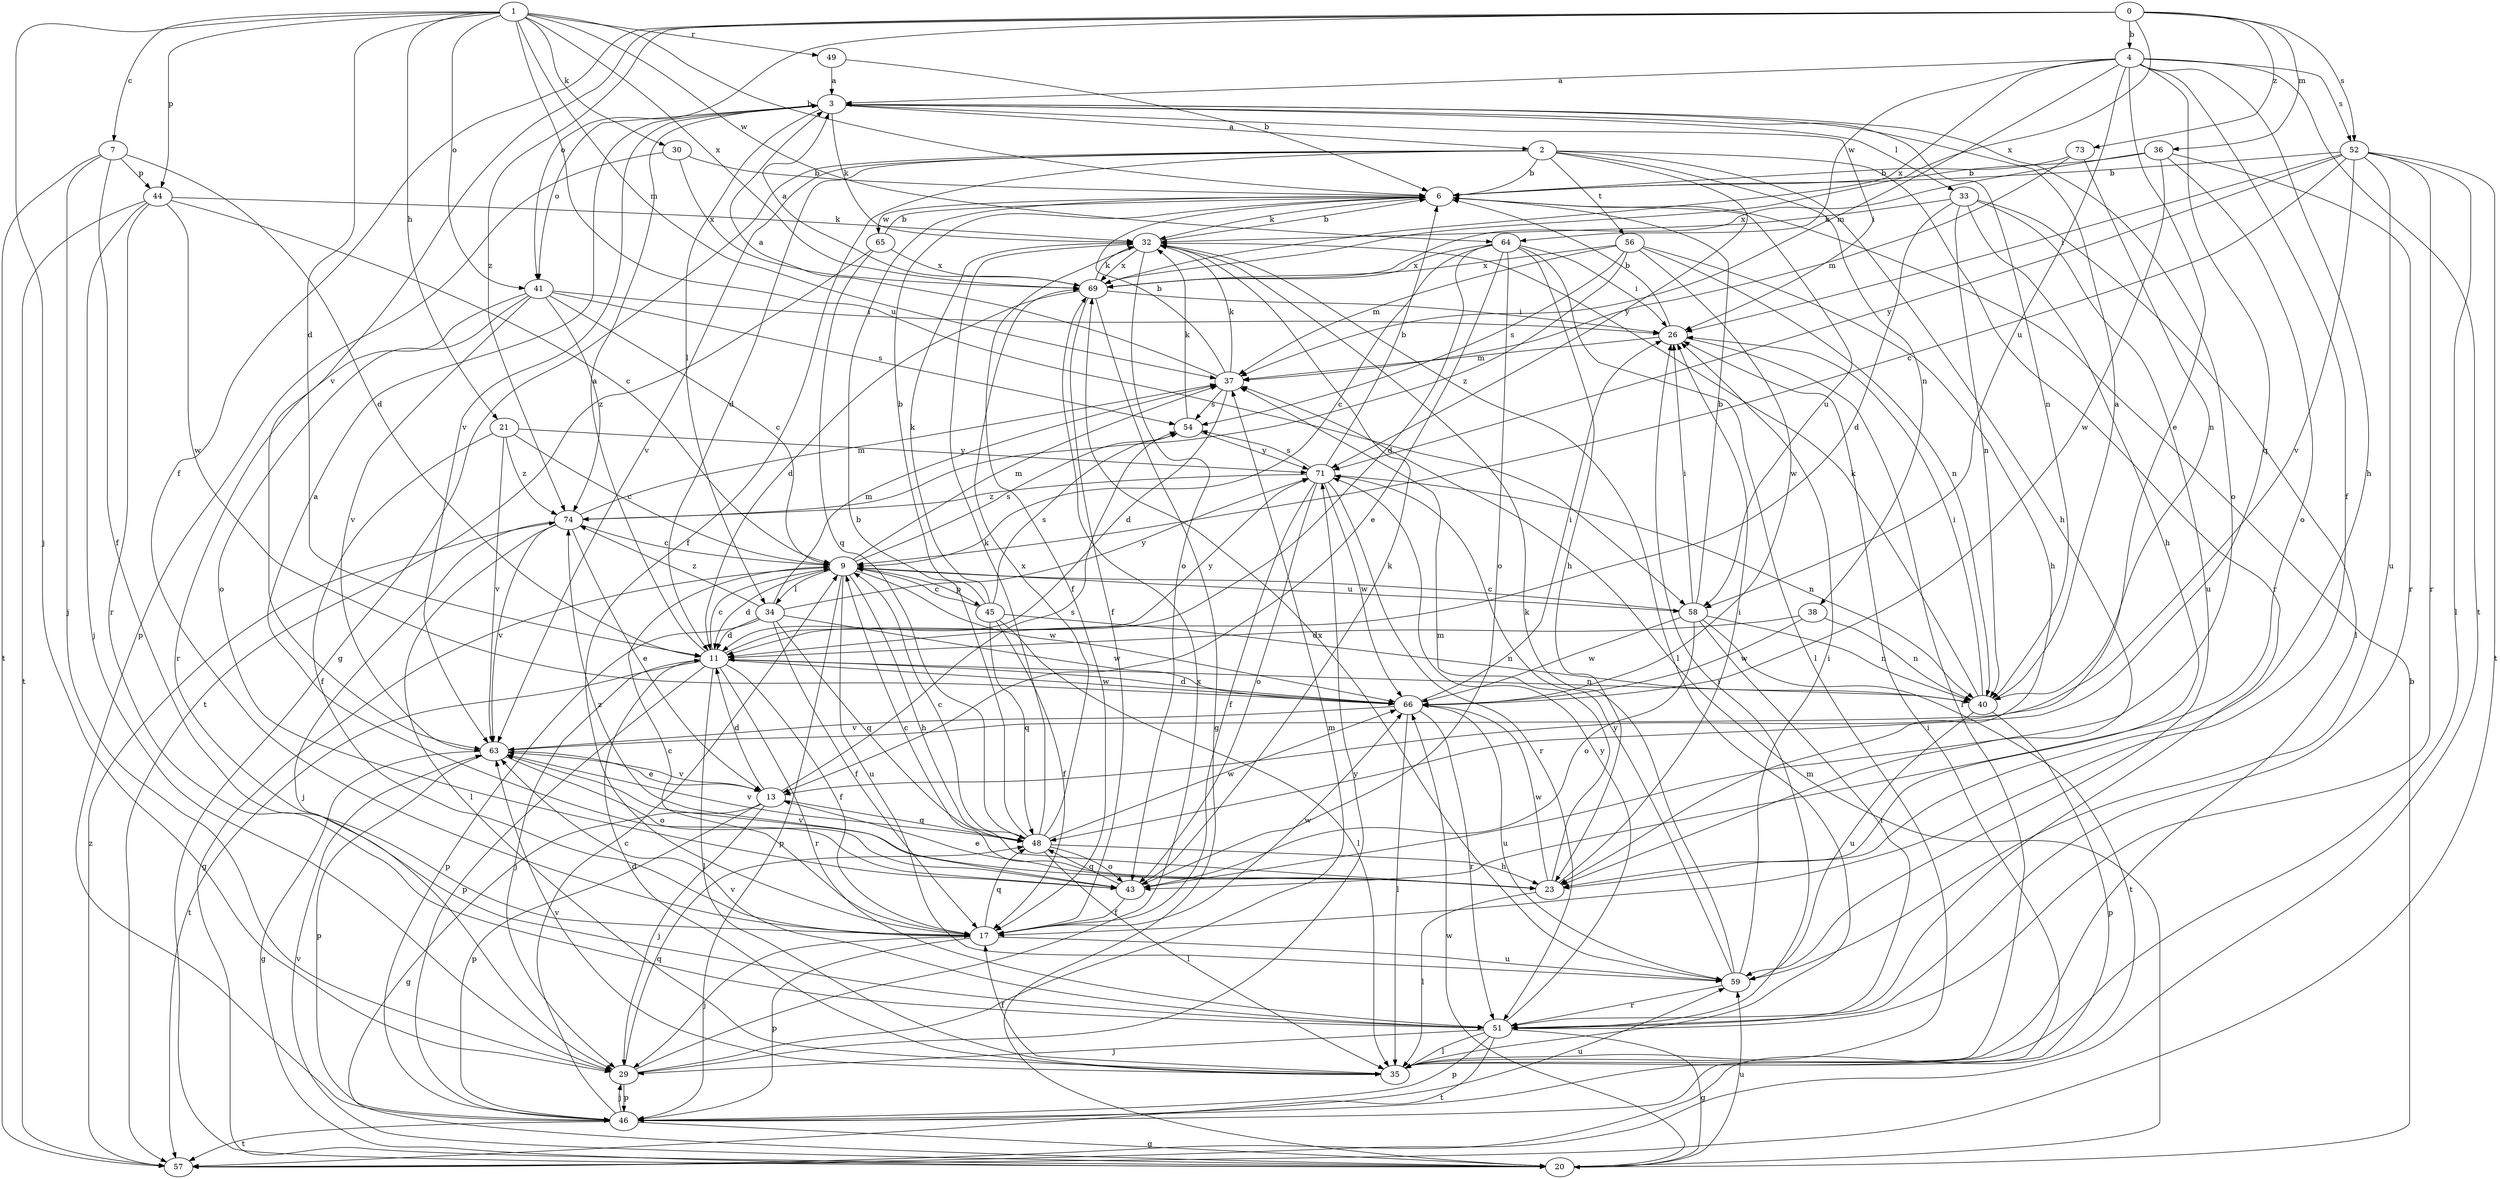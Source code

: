 strict digraph  {
0;
1;
2;
3;
4;
6;
7;
9;
11;
13;
17;
20;
21;
23;
26;
29;
30;
32;
33;
34;
35;
36;
37;
38;
40;
41;
43;
44;
45;
46;
48;
49;
51;
52;
54;
56;
57;
58;
59;
63;
64;
65;
66;
69;
71;
73;
74;
0 -> 4  [label=b];
0 -> 17  [label=f];
0 -> 36  [label=m];
0 -> 41  [label=o];
0 -> 52  [label=s];
0 -> 63  [label=v];
0 -> 69  [label=x];
0 -> 73  [label=z];
0 -> 74  [label=z];
1 -> 6  [label=b];
1 -> 7  [label=c];
1 -> 11  [label=d];
1 -> 21  [label=h];
1 -> 29  [label=j];
1 -> 30  [label=k];
1 -> 37  [label=m];
1 -> 41  [label=o];
1 -> 44  [label=p];
1 -> 49  [label=r];
1 -> 58  [label=u];
1 -> 64  [label=w];
1 -> 69  [label=x];
2 -> 6  [label=b];
2 -> 11  [label=d];
2 -> 17  [label=f];
2 -> 20  [label=g];
2 -> 23  [label=h];
2 -> 38  [label=n];
2 -> 51  [label=r];
2 -> 56  [label=t];
2 -> 63  [label=v];
2 -> 71  [label=y];
3 -> 2  [label=a];
3 -> 26  [label=i];
3 -> 32  [label=k];
3 -> 33  [label=l];
3 -> 34  [label=l];
3 -> 40  [label=n];
3 -> 41  [label=o];
3 -> 43  [label=o];
3 -> 63  [label=v];
4 -> 3  [label=a];
4 -> 13  [label=e];
4 -> 17  [label=f];
4 -> 23  [label=h];
4 -> 37  [label=m];
4 -> 48  [label=q];
4 -> 52  [label=s];
4 -> 57  [label=t];
4 -> 58  [label=u];
4 -> 64  [label=w];
4 -> 69  [label=x];
6 -> 32  [label=k];
6 -> 58  [label=u];
6 -> 65  [label=w];
7 -> 11  [label=d];
7 -> 17  [label=f];
7 -> 29  [label=j];
7 -> 44  [label=p];
7 -> 57  [label=t];
9 -> 11  [label=d];
9 -> 20  [label=g];
9 -> 23  [label=h];
9 -> 34  [label=l];
9 -> 37  [label=m];
9 -> 45  [label=p];
9 -> 46  [label=p];
9 -> 54  [label=s];
9 -> 58  [label=u];
9 -> 59  [label=u];
9 -> 66  [label=w];
11 -> 3  [label=a];
11 -> 9  [label=c];
11 -> 17  [label=f];
11 -> 29  [label=j];
11 -> 35  [label=l];
11 -> 40  [label=n];
11 -> 46  [label=p];
11 -> 51  [label=r];
11 -> 57  [label=t];
11 -> 66  [label=w];
11 -> 71  [label=y];
13 -> 11  [label=d];
13 -> 20  [label=g];
13 -> 29  [label=j];
13 -> 46  [label=p];
13 -> 48  [label=q];
13 -> 54  [label=s];
13 -> 63  [label=v];
17 -> 9  [label=c];
17 -> 29  [label=j];
17 -> 46  [label=p];
17 -> 48  [label=q];
17 -> 59  [label=u];
17 -> 66  [label=w];
20 -> 6  [label=b];
20 -> 37  [label=m];
20 -> 59  [label=u];
20 -> 63  [label=v];
20 -> 66  [label=w];
21 -> 9  [label=c];
21 -> 17  [label=f];
21 -> 63  [label=v];
21 -> 71  [label=y];
21 -> 74  [label=z];
23 -> 9  [label=c];
23 -> 13  [label=e];
23 -> 26  [label=i];
23 -> 35  [label=l];
23 -> 37  [label=m];
23 -> 63  [label=v];
23 -> 66  [label=w];
26 -> 6  [label=b];
26 -> 35  [label=l];
26 -> 37  [label=m];
29 -> 37  [label=m];
29 -> 46  [label=p];
29 -> 48  [label=q];
29 -> 69  [label=x];
29 -> 71  [label=y];
30 -> 6  [label=b];
30 -> 46  [label=p];
30 -> 69  [label=x];
32 -> 6  [label=b];
32 -> 17  [label=f];
32 -> 35  [label=l];
32 -> 43  [label=o];
32 -> 69  [label=x];
33 -> 11  [label=d];
33 -> 23  [label=h];
33 -> 32  [label=k];
33 -> 35  [label=l];
33 -> 40  [label=n];
33 -> 59  [label=u];
34 -> 11  [label=d];
34 -> 17  [label=f];
34 -> 37  [label=m];
34 -> 46  [label=p];
34 -> 48  [label=q];
34 -> 66  [label=w];
34 -> 71  [label=y];
34 -> 74  [label=z];
35 -> 11  [label=d];
35 -> 17  [label=f];
35 -> 63  [label=v];
36 -> 6  [label=b];
36 -> 43  [label=o];
36 -> 51  [label=r];
36 -> 66  [label=w];
36 -> 69  [label=x];
37 -> 3  [label=a];
37 -> 6  [label=b];
37 -> 11  [label=d];
37 -> 32  [label=k];
37 -> 54  [label=s];
38 -> 11  [label=d];
38 -> 40  [label=n];
38 -> 66  [label=w];
40 -> 3  [label=a];
40 -> 26  [label=i];
40 -> 32  [label=k];
40 -> 46  [label=p];
40 -> 59  [label=u];
41 -> 9  [label=c];
41 -> 26  [label=i];
41 -> 43  [label=o];
41 -> 51  [label=r];
41 -> 54  [label=s];
41 -> 63  [label=v];
41 -> 74  [label=z];
43 -> 3  [label=a];
43 -> 17  [label=f];
43 -> 32  [label=k];
43 -> 48  [label=q];
43 -> 74  [label=z];
44 -> 9  [label=c];
44 -> 29  [label=j];
44 -> 32  [label=k];
44 -> 51  [label=r];
44 -> 57  [label=t];
44 -> 66  [label=w];
45 -> 6  [label=b];
45 -> 9  [label=c];
45 -> 17  [label=f];
45 -> 32  [label=k];
45 -> 35  [label=l];
45 -> 40  [label=n];
45 -> 48  [label=q];
45 -> 54  [label=s];
46 -> 9  [label=c];
46 -> 20  [label=g];
46 -> 26  [label=i];
46 -> 29  [label=j];
46 -> 57  [label=t];
46 -> 59  [label=u];
48 -> 6  [label=b];
48 -> 9  [label=c];
48 -> 23  [label=h];
48 -> 32  [label=k];
48 -> 35  [label=l];
48 -> 43  [label=o];
48 -> 63  [label=v];
48 -> 66  [label=w];
48 -> 69  [label=x];
49 -> 3  [label=a];
49 -> 6  [label=b];
51 -> 20  [label=g];
51 -> 26  [label=i];
51 -> 29  [label=j];
51 -> 35  [label=l];
51 -> 46  [label=p];
51 -> 57  [label=t];
51 -> 63  [label=v];
51 -> 71  [label=y];
52 -> 6  [label=b];
52 -> 9  [label=c];
52 -> 26  [label=i];
52 -> 35  [label=l];
52 -> 51  [label=r];
52 -> 57  [label=t];
52 -> 59  [label=u];
52 -> 63  [label=v];
52 -> 71  [label=y];
54 -> 32  [label=k];
54 -> 71  [label=y];
56 -> 23  [label=h];
56 -> 37  [label=m];
56 -> 40  [label=n];
56 -> 54  [label=s];
56 -> 66  [label=w];
56 -> 69  [label=x];
56 -> 74  [label=z];
57 -> 74  [label=z];
58 -> 6  [label=b];
58 -> 9  [label=c];
58 -> 26  [label=i];
58 -> 40  [label=n];
58 -> 43  [label=o];
58 -> 51  [label=r];
58 -> 57  [label=t];
58 -> 66  [label=w];
59 -> 26  [label=i];
59 -> 32  [label=k];
59 -> 51  [label=r];
59 -> 69  [label=x];
59 -> 71  [label=y];
63 -> 13  [label=e];
63 -> 20  [label=g];
63 -> 43  [label=o];
63 -> 46  [label=p];
64 -> 9  [label=c];
64 -> 11  [label=d];
64 -> 13  [label=e];
64 -> 23  [label=h];
64 -> 26  [label=i];
64 -> 35  [label=l];
64 -> 43  [label=o];
64 -> 69  [label=x];
65 -> 6  [label=b];
65 -> 48  [label=q];
65 -> 57  [label=t];
65 -> 69  [label=x];
66 -> 11  [label=d];
66 -> 26  [label=i];
66 -> 35  [label=l];
66 -> 51  [label=r];
66 -> 59  [label=u];
66 -> 63  [label=v];
69 -> 3  [label=a];
69 -> 11  [label=d];
69 -> 17  [label=f];
69 -> 20  [label=g];
69 -> 26  [label=i];
69 -> 32  [label=k];
71 -> 6  [label=b];
71 -> 17  [label=f];
71 -> 40  [label=n];
71 -> 43  [label=o];
71 -> 51  [label=r];
71 -> 54  [label=s];
71 -> 66  [label=w];
71 -> 74  [label=z];
73 -> 6  [label=b];
73 -> 37  [label=m];
73 -> 40  [label=n];
74 -> 9  [label=c];
74 -> 13  [label=e];
74 -> 29  [label=j];
74 -> 35  [label=l];
74 -> 37  [label=m];
74 -> 63  [label=v];
}
